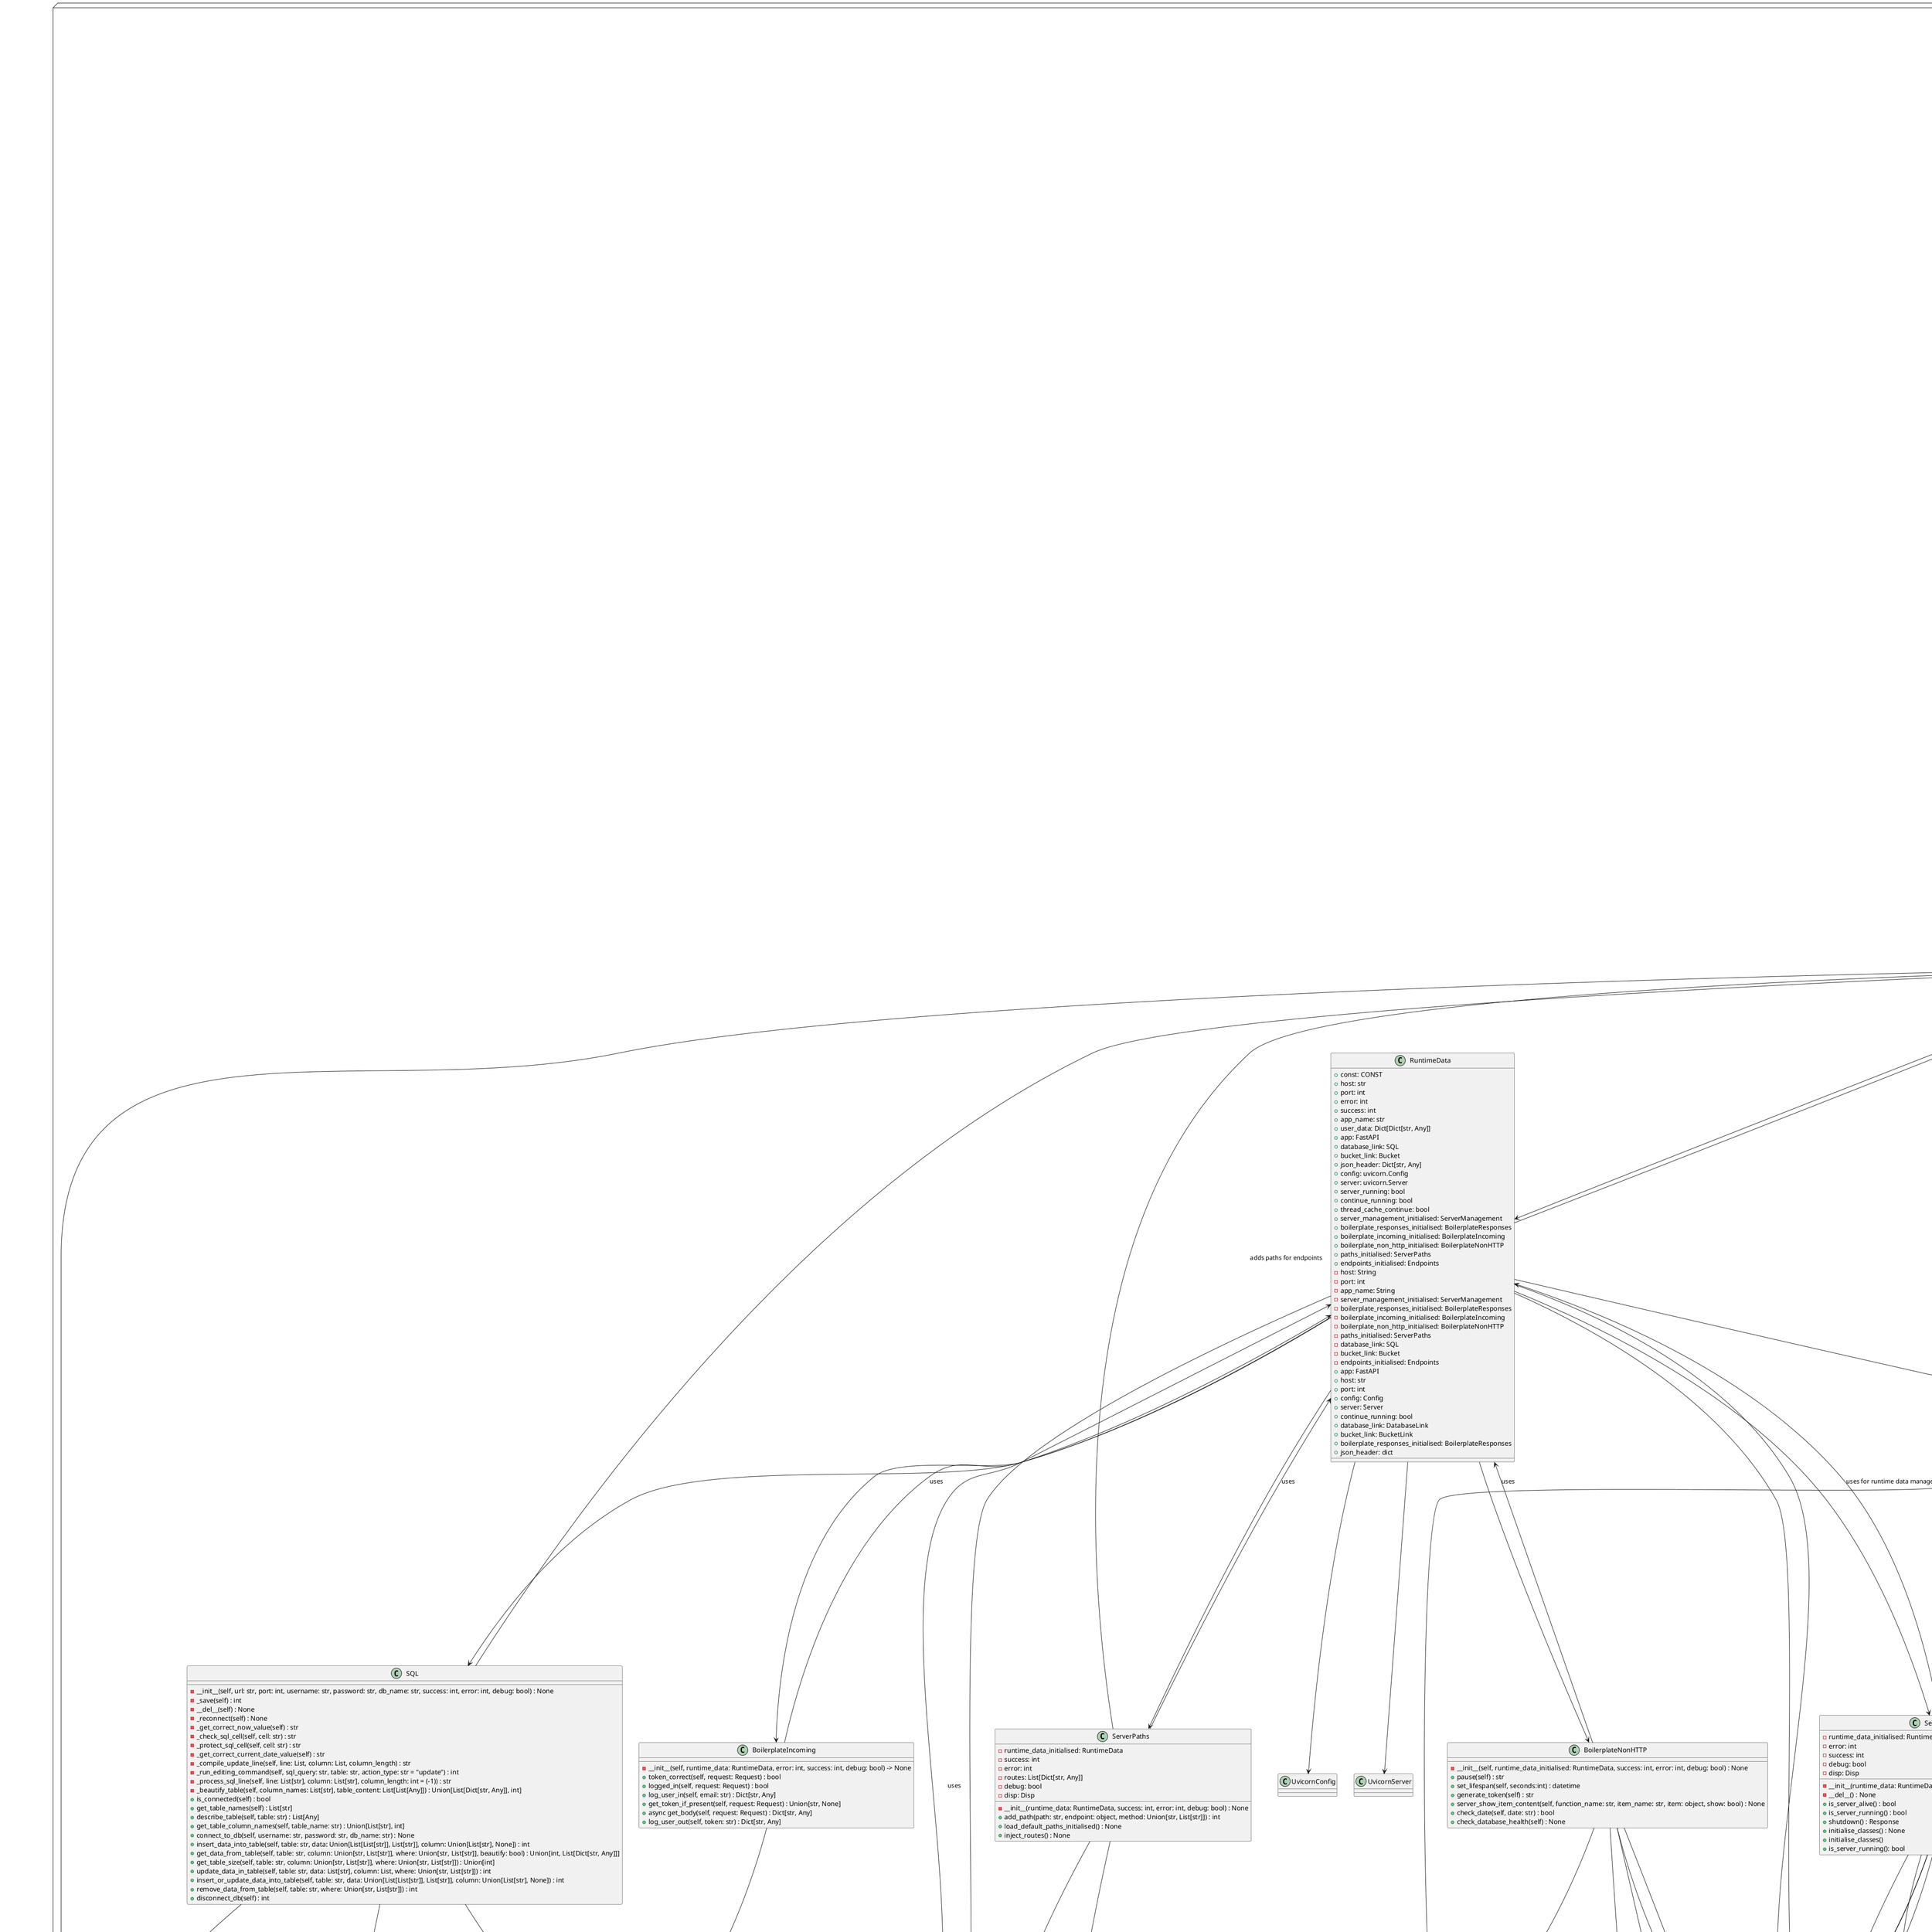 @startuml server

node "server (Backend Server)" as server {
            !define ENV <.env>
        !define TOML <config.toml>

        ' Main class to bootstrap the server in standalone mode
        class Main {
            +int argc
            +str host = "0.0.0.0"
            +int port = 5000
            +int success = 0
            +int error = 84
            +str app_name = "Area"
            +bool debug = False

            -__init__(success: int, error: int)
            +process_args(): void
            +main(): void
        }

        ' Server class used to initialize and run the server
        class Server {
            - host: String
            - port: int
            - success: int
            - error: int
            - debug: bool
            - continue_running: bool
            - disp: Disp
            - runtime_data_initialised: RuntimeData
            -__init__(host: str, port: int, success: int, error: int, app_name: str, debug: bool)
            +main(): int
            +is_running(): bool
        }

        ' The Http Codes class
        class HttpCodes {
            +authorised_statuses : List[int]
            +data_types : Dict[str, str]

            -__init__() : None
            -_check_data_type(data_type: Union[str, None]) : str
            -_check_header(header: Union[Mapping[str, str], None]) : Any
            -_process_data_content(data: Any, data_type: str) : Any
            +send_message_on_status(status: int, content: Any, content_type: str, headers: Mapping[str, str]) : Response
            +send_continue(content: Any, content_type: str, headers: Mapping[str, str]) : Response
            +switching_protocols(content: Any, content_type: str, headers: Mapping[str, str]) : Response
            +processing(content: Any, content_type: str, headers: Mapping[str, str]) : Response
            +early_hints(content: Any, content_type: str, headers: Mapping[str, str]) : Response
            +response_is_stale(content: Any, content_type: str, headers: Mapping[str, str]) : Response
            +success(content: Any, content_type: str, headers: Mapping[str, str]) : Response
            +created(content: Any, content_type: str, headers: Mapping[str, str]) : Response
            +accepted(content: Any, content_type: str, headers: Mapping[str, str]) : Response
            +non_authoritative_information(content: Any, content_type: str, headers: Mapping[str, str]) : Response
            +no_content(content: Any, content_type: str, headers: Mapping[str, str]) : Response
            +reset_content(self, content: Any, content_type: str, headers: Mapping[str, str]) : Response
            +partial_content(self, content: Any, content_type: str, headers: Mapping[str, str]) : Response
            +multi_status(self, content: Any, content_type: str, headers: Mapping[str, str]) : Response
            +already_reported(self, content: Any, content_type: str, headers: Mapping[str, str]) : Response
            +im_used(self, content: Any, content_type: str, headers: Mapping[str, str]) : Response
            +multiple_choices(self, content: Any, content_type: str, headers: Mapping[str, str]) : Response
            +moved_permanently(self, content: Any, content_type: str, headers: Mapping[str, str]) : Response
            +found(self, content: Any, content_type: str, headers: Mapping[str, str]) : Response
            +see_other(self, content: Any, content_type: str, headers: Mapping[str, str]) : Response
            +not_modified(self, content: Any, content_type: str, headers: Mapping[str, str]) : Response
            +use_proxy(self, content: Any, content_type: str, headers: Mapping[str, str]) : Response
            +switch_proxy(self, content: Any, content_type: str, headers: Mapping[str, str]) : Response
            +temporary_redirect(self, content: Any, content_type: str, headers: Mapping[str, str]) : Response
            +permanent_redirect(self, content: Any, content_type: str, headers: Mapping[str, str]) : Response
            +bad_request(self, content: Any, content_type: str, headers: Mapping[str, str]) : Response
            +unauthorized(self, content: Any, content_type: str, headers: Mapping[str, str]) : Response
            +payment_required(self, content: Any, content_type: str, headers: Mapping[str, str]) : Response
            +forbidden(self, content: Any, content_type: str, headers: Mapping[str, str]) : Response
            +not_found(self, content: Any, content_type: str, headers: Mapping[str, str]) : Response
            +method_not_allowed(self, content: Any, content_type: str, headers: Mapping[str, str]) : Response
            +not_acceptable(self, content: Any, content_type: str, headers: Mapping[str, str]) : Response
            +proxy_authentication_required(self, content: Any, content_type: str, headers: Mapping[str, str]) : Response
            +request_timeout(self, content: Any, content_type: str, headers: Mapping[str, str]) : Response
            +conflict(self, content: Any, content_type: str, headers: Mapping[str, str]) : Response
            +gone(self, content: Any, content_type: str, headers: Mapping[str, str]) : Response
            +length_required(self, content: Any, content_type: str, headers: Mapping[str, str]) : Response
            +precondition_failed(self, content: Any, content_type: str, headers: Mapping[str, str]) : Response
            +payload_too_large(self, content: Any, content_type: str, headers: Mapping[str, str]) : Response
            +uri_too_long(self, content: Any, content_type: str, headers: Mapping[str, str]) : Response
            +unsupported_media_type(self, content: Any, content_type: str, headers: Mapping[str, str]) : Response
            +range_not_satisfiable(self, content: Any, content_type: str, headers: Mapping[str, str]) : Response
            +expectation_failed(self, content: Any, content_type: str, headers: Mapping[str, str]) : Response
            +im_a_teapot(self, content: Any, content_type: str, headers: Mapping[str, str]) : Response
            +page_expired(self, content: Any, content_type: str, headers: Mapping[str, str]) : Response
            +enhance_your_calm(self, content: Any, content_type: str, headers: Mapping[str, str]) : Response
            +misdirected_request(self, content: Any, content_type: str, headers: Mapping[str, str]) : Response
            +unprocessable_entity(self, content: Any, content_type: str, headers: Mapping[str, str]) : Response
            +locked(self, content: Any, content_type: str, headers: Mapping[str, str]) : Response
            +failed_dependency(self, content: Any, content_type: str, headers: Mapping[str, str]) : Response
            +too_early(self, content: Any, content_type: str, headers: Mapping[str, str]) : Response
            +upgrade_required(self, content: Any, content_type: str, headers: Mapping[str, str]) : Response
            +precondition_required(self, content: Any, content_type: str, headers: Mapping[str, str]) : Response
            +too_mAny_requests(self, content: Any, content_type: str, headers: Mapping[str, str]) : Response
            +request_header_fields_too_large(self, content: Any, content_type: str, headers: Mapping[str, str]) : Response
            +unavailable_for_legal_reasons(self, content: Any, content_type: str, headers: Mapping[str, str]) : Response
            +invalid_token(self, content: Any, content_type: str, headers: Mapping[str, str]) : Response
            +internal_server_error(self, content: Any, content_type: str, headers: Mapping[str, str]) : Response
            +not_implemented(self, content: Any, content_type: str, headers: Mapping[str, str]) : Response
            +bad_gateway(self, content: Any, content_type: str, headers: Mapping[str, str]) : Response
            +service_unavailable(self, content: Any, content_type: str, headers: Mapping[str, str]) : Response
            +gateway_timeout(self, content: Any, content_type: str, headers: Mapping[str, str]) : Response
            +http_version_not_supported(self, content: Any, content_type: str, headers: Mapping[str, str]) : Response
            +variant_also_negotiates(self, content: Any, content_type: str, headers: Mapping[str, str]) : Response
            +insufficient_storage(self, content: Any, content_type: str, headers: Mapping[str, str]) : Response
            +loop_detected(self, content: Any, content_type: str, headers: Mapping[str, str]) : Response
            +bandwidth_limit_exceeded(self, content: Any, content_type: str, headers: Mapping[str, str]) : Response
            +not_extended(self, content: Any, content_type: str, headers: Mapping[str, str]) : Response
            +network_authentication_required(self, content: Any, content_type: str, headers: Mapping[str, str]) : Response
        }

        class PasswordHandling {
            -debug : bool
            -success : int
            -error : int
            -salt_rounds : int
            -disp : Disp

            -__init__(error: int, success: int, debug: bool) : None
            +hash_password(password: str) : str
            +check_password(password: str, password_hash: bytes) : bool
        }

        ' Define the ServerPaths class and its attributes/methods
        class ServerPaths {
            -runtime_data_initialised: RuntimeData
            -success: int
            -error: int
            -routes: List[Dict[str, Any]]
            -debug: bool
            -disp: Disp

            -__init__(runtime_data: RuntimeData, success: int, error: int, debug: bool) : None
            +add_path(path: str, endpoint: object, method: Union[str, List[str]]) : int
            +load_default_paths_initialised() : None
            +inject_routes() : None
        }

        ' Define the ServerManagement class
        class ServerManagement {
            -runtime_data_initialised: RuntimeData
            -error: int
            -success: int
            -debug: bool
            -disp: Disp

            -__init__(runtime_data: RuntimeData, error: int, success: int, debug: bool) : None
            -__del__() : None
            +is_server_alive() : bool
            +is_server_running() : bool
            +shutdown() : Response
            +initialise_classes() : None
        }

        class Endpoints {
            -__init__(runtime_data: RuntimeData, success: int, error: int, debug: bool)
            +my_test_component() : Response
            +get_welcome(request: Request) : Response
            +post_login(request: Request) : Response
            +put_register(request: Request) : Response
            +get_s3_bucket_names(request: Request) : Response
            +get_table(request: Request) : Response
            +post_stop_server(request: Request) : Response
        }

        class RuntimeData {
            +const: CONST
            +host: str
            +port: int
            +error: int
            +success: int
            +app_name: str
            +user_data: Dict[Dict[str, Any]]
            +app: FastAPI
            +database_link: SQL
            +bucket_link: Bucket
            +json_header: Dict[str, Any]
            +config: uvicorn.Config
            +server: uvicorn.Server
            +server_running: bool
            +continue_running: bool
            +thread_cache_continue: bool
            +server_management_initialised: ServerManagement
            +boilerplate_responses_initialised: BoilerplateResponses
            +boilerplate_incoming_initialised: BoilerplateIncoming
            +boilerplate_non_http_initialised: BoilerplateNonHTTP
            +paths_initialised: ServerPaths
            +endpoints_initialised: Endpoints
        }

        class Constants {
            -_get_environement_variable(environement: dotenv, variable_name: str) : str
            -_get_toml_variable(toml_conf: dict, section: str, key: str, default: Union[str, None]) : str
            +SENDER_ADDRESS: str
            +SENDER_KEY: str
            +SENDER_HOST: str
            +SENDER_PORT: int
            +DB_HOST: str
            +DB_PORT: int
            +DB_USER: str
            +DB_PASSWORD: str
            +DB_DATABASE: str
            +MINIO_HOST: str
            +MINIO_PORT: int
            +MINIO_ROOT_USER: str
            +MINIO_ROOT_PASSWORD: str
            +STARTUP_DELAY: int
            +SUCCESS: int
            +ERROR: int
            +DEBUG: bool
            +HELP_COMMANDS: Dict[str, str]
            +JSON_TITLE: str
            +JSON_MESSAGE: str
            +JSON_ERROR: str
            +JSON_RESP: str
            +JSON_LOGGED_IN: str
            +JSON_UID: str
            +JSON_HEADER_APP_NAME: str
            +JSON_HEADER_HOST: str
            +JSON_HEADER_PORT: str
            +JSON_HEADER_CHARACTER_NAME: str
            +CONTENT_TYPE: str
            +CHAR_NODE_KEY: str
            +CHAR_ACTIVE_KEY: str
            +CHAR_NAME_KEY: str
            +CHAR_UID_KEY: str
            +USERNAME_INDEX_DB: int
            +PASSWORD_INDEX_DB: int
            +FIRSTNAME_INDEX_DB: int
            +LASTNAME_INDEX_DB: int
            +BIRTHDAY_INDEX_DB: int
            +GENDER_INDEX_DB: int
            +ROLE_INDEX_DB: int
            +UD_USERNAME_KEY: str
            +UD_FIRSTNAME_KEY: str
            +UD_LASTNAME_KEY: str
            +UD_BIRTHDAY_KEY: str
            +UD_GENDER_KEY: str
            +UD_ROLE_KEY: str
            +UD_ADMIN_KEY: str
            +UD_LOGIN_TIME_KEY: str
            +UD_LOGGED_IN_KEY: str
            +PATH_KEY: str
            +ENDPOINT_KEY: str
            +METHOD_KEY: str
            +ALLOWED_METHODS: List[str]
            +REQUEST_TOKEN_KEY: str
            +REQUEST_BEARER_KEY: str
            +THREAD_CACHE_REFRESH_DELAY: int
            +UA_TOKEN_LIFESPAN: int
            +UA_EMAIL_KEY: str
            +UA_LIFESPAN_KEY: str
        }

        class RuntimeData {
            - host: String
            - port: int
            - app_name: String
            - server_management_initialised: ServerManagement
            - boilerplate_responses_initialised: BoilerplateResponses
            - boilerplate_incoming_initialised: BoilerplateIncoming
            - boilerplate_non_http_initialised: BoilerplateNonHTTP
            - paths_initialised: ServerPaths
            - database_link: SQL
            - bucket_link: Bucket
            - endpoints_initialised: Endpoints
        }

        class ServerManagement {
            + initialise_classes()
            + is_server_running(): bool
        }

        class RuntimeData {
            +app: FastAPI
            +host: str
            +port: int
            +config: Config
            +server: Server
            +continue_running: bool
            +database_link: DatabaseLink
            +bucket_link: BucketLink
            +boilerplate_responses_initialised: BoilerplateResponses
            +json_header: dict
        }

        class MailManagement {
            -success: int
            -error: int
            -debug: bool
            -sender: str
            -host: str
            -api_key: str
            -port: int
            -disp: Disp

            -__init__(error: int, success: int, debug: bool) : None
            -_send(em: EmailMessage) : int
            +send_email(receiver: str, subject: str, body: str, body_type: str) : int
            +send_email_with_attachment(receiver: str, subject: str, body: str, attachments: List[str], body_type: str) : int
            +send_email_to_multiple(receivers: List[str], subject: str, body: str, body_type: str) : int
            +send_email_with_inline_image(receiver: str, subject: str, body: str, image_path: str, body_type: str) : int
        }

        class BoilerplateNonHTTP {
            -__init__(self, runtime_data_initialised: RuntimeData, success: int, error: int, debug: bool) : None
            +pause(self) : str
            +set_lifespan(self, seconds:int) : datetime
            +generate_token(self) : str
            +server_show_item_content(self, function_name: str, item_name: str, item: object, show: bool) : None
            +check_date(self, date: str) : bool
            +check_database_health(self) : None
        }

        class BoilerplateResponses {
            -__init__(self, runtime_data: RuntimeData, debug: bool = False) : None
            +build_response_body(self, title: str, message: str, resp: Any, token: Union[str, None], error: bool) : Dict[str, Any]
            +invalid_token(self, title: str) : Response
            +not_logged_in(self, title: str) : Response
            +login_failed(self, title: str) : Response
            +insuffisant_rights(self, title: str, token: str) : Response
        }

        class BoilerplateIncoming {
            -__init__(self, runtime_data: RuntimeData, error: int, success: int, debug: bool) -> None
            +token_correct(self, request: Request) : bool
            +logged_in(self, request: Request) : bool
            +log_user_in(self, email: str) : Dict[str, Any]
            +get_token_if_present(self, request: Request) : Union[str, None]
            +async get_body(self, request: Request) : Dict[str, Any]
            +log_user_out(self, token: str) : Dict[str, Any]
        }

        class Injection {
            -__init__(self, error: int , success: int, debug: bool) : None
            -_perror(self, string: str) : None
            -_is_base64(self, string: str) : bool
            +check_if_symbol_sql_injection(self, string: Union[str, List[str]]) : bool
            +check_if_command_sql_injection(self, string: Union[str, List[str]]) : bool
            +check_if_logic_gate_sql_injection(self, string: Union[str, List[str]]) : bool
            +check_if_symbol_and_command_injection(self, string: Union[str, List[str]]) : bool
            +check_if_symbol_and_logic_gate_injection(self, string: Union[str, List[str]]) : bool
            +check_if_command_and_logic_gate_injection(self, string: Union[str, List[str]]) : bool
            +check_if_sql_injection(self, string: Union[str, List[str]]) : bool
            +check_if_injections_in_strings(self, array_of_strings: Union[str, List[str], List[List[str]]]) : bool
            +run_test(self, title: str, array: List[str], function: object, expected_response: bool, global_status: int) : int
            +test_injection_class(self) -> int
        }

        class SQL {
            -__init__(self, url: str, port: int, username: str, password: str, db_name: str, success: int, error: int, debug: bool) : None
            -_save(self) : int
            -__del__(self) : None
            -_reconnect(self) : None
            -_get_correct_now_value(self) : str
            -_check_sql_cell(self, cell: str) : str
            -_protect_sql_cell(self, cell: str) : str
            -_get_correct_current_date_value(self) : str
            -_compile_update_line(self, line: List, column: List, column_length) : str
            -_run_editing_command(self, sql_query: str, table: str, action_type: str = "update") : int
            -_process_sql_line(self, line: List[str], column: List[str], column_length: int = (-1)) : str
            -_beautify_table(self, column_names: List[str], table_content: List[List[Any]]) : Union[List[Dict[str, Any]], int]
            +is_connected(self) : bool
            +get_table_names(self) : List[str]
            +describe_table(self, table: str) : List[Any]
            +get_table_column_names(self, table_name: str) : Union[List[str], int]
            +connect_to_db(self, username: str, password: str, db_name: str) : None
            +insert_data_into_table(self, table: str, data: Union[List[List[str]], List[str]], column: Union[List[str], None]) : int
            +get_data_from_table(self, table: str, column: Union[str, List[str]], where: Union[str, List[str]], beautify: bool) : Union[int, List[Dict[str, Any]]]
            +get_table_size(self, table: str, column: Union[str, List[str]], where: Union[str, List[str]]) : Union[int]
            +update_data_in_table(self, table: str, data: List[str], column: List, where: Union[str, List[str]]) : int
            +insert_or_update_data_into_table(self, table: str, data: Union[List[List[str]], List[str]], column: Union[List[str], None]) : int
            +remove_data_from_table(self, table: str, where: Union[str, List[str]]) : int
            +disconnect_db(self) : int
        }

        class Bucket {
            -__init__(self, error: int, success: int, debug: bool) : None
            +connect(self) : int
            +is_connected(self) : bool
            +disconnect(self) : int
            +get_bucket_names(self) : Union[List[str], int]
            +create_bucket(self, bucket_name: str) : int
            +upload_file(self, bucket_name: str, file_path: str, key_name: Optional[str]) : int
            +download_file(self, bucket_name: str, key_name: str, destination_path: str) : int
            +delete_file(self, bucket_name: str, key_name: str) : int
            +delete_bucket(self, bucket_name: str) : int
            +get_bucket_files(self, bucket_name: str) : Union[List[str], int]
            +get_bucket_file(self, bucket_name: str, key_name: str) : Union[Dict[str, Any], int]
        }

        ' Define the components module
        package "components" {
            class re <<imported>>
            class HCI <<imported>>
            class uuid <<imported>>
            class boto3 <<imported>>
            class CONST <<imported>>
            class IDISP <<imported>>
            class base64 <<imported>>
            class mariadb <<imported>>
            class datetime <<imported>>
            class timedelta <<imported>>
            class TOMLConfig <<imported>>
            package botocore {
                class client <<imported>>
                class exceptions <<imported>>
            }
            class Environment {
                +dotenv
                +ENV: Dict[str, str]
            }
            package "ssl" {
                class SSLContext {
                    +create_default_context() : SSLContext
                }
            }
            package "smtplib" {
                class SMTP_SSL {
                    +login(username: str, password: str) : None
                    +send_message(em: EmailMessage) : None
                }
            }
            package "email" {
                class EmailMessage {
                    +add_alternative(body: str, subtype: str) : None
                    +set_content(body: str) : None
                    +add_related(data: bytes, maintype: str, subtype: str, cid: str) : None
                    +add_attachment(data: bytes, maintype: str, subtype: str, filename: str) : None
                }
                
                class encoders {
                    +encode_base64(part: MIMEBase) : None
                }
                
                class MIMEBase {
                    +set_payload(data: bytes) : None
                    +add_header(key: str, value: str) : None
                }
                
                class make_msgid
            }
            package "display_tty" {
                class Disp {
                    +log_debug(msg: str, title:str) : None
                    +log_info(msg: str, title:str) : None
                    +log_warning(msg: str, title:str): None
                    +log_error(msg: str, title:str) : None
                    +log_critical(msg: str, title:str) : None
                }
                TOML_CONF : const
                FILE_DESCRIPTOR : const
                SAVE_TO_FILE : const
                FILE_NAME : const
                TOML_CONF --> Disp : uses
                FILE_DESCRIPTOR --> Disp: uses
                SAVE_TO_FILE --> Disp: uses
                FILE_NAME --> Disp: uses
            }
            ' Define external components/modules
            package "fastapi" {
                class FastAPI {
                    +add_middleware() : None
                }
                
                class Response
            }

            package "uvicorn" {
                class Config {
                    +__init__(app: FastAPI, host: str, port: int) : None
                }
                
                class Server {
                    +handle_exit(sig: signal, frame: None) : None
                }
            }

            package "signal" {
                class signal {
                    +SIGTERM
                }
            }

            package "bcrypt" {
                class bcrypt <<imported>> {
                    +gensalt(rounds: int) : bytes
                    +hashpw(password: bytes, salt: bytes) : bytes
                    +checkpw(password: bytes, password_hash: bytes) : bool
                }
            }

        }

        ' Relationships between components
        ServerPaths --> RuntimeData : uses
        ServerPaths --> components.display_tty.Disp : logs information
        ServerPaths --> "0..*" Endpoints : adds paths for endpoints
        ServerPaths --> ALLOWED_METHODS : checks allowed methods
        PasswordHandling --> components.display_tty.Disp : uses
        PasswordHandling --> components.bcrypt.bcrypt : hashes and checks passwords
        MailManagement --> EmailMessage : uses for email handling
        MailManagement --> SMTP_SSL : uses for email sending
        MailManagement --> SSLContext : uses for secure connections
        MailManagement --> components.display_tty.Disp : uses for logging
        MailManagement --> Constants : uses for email configuration
        MailManagement --> encoders : uses for encoding attachments
        MailManagement --> components.MIMEBase : handles email attachments
        MailManagement --> make_msgid : generates inline image CID
        ServerManagement --> RuntimeData : uses for runtime data management
        ServerManagement --> components.display_tty.Disp : uses for logging
        ServerManagement --> components.fastapi.FastAPI : initialises FastAPI app
        ServerManagement --> components.uvicorn.CORSMiddleware : sets up CORS policies
        ServerManagement --> components.uvicorn.Config : creates Uvicorn config
        ServerManagement --> components.uvicorn.Server : manages Uvicorn server operations
        ServerManagement --> components.signal.signal : uses signal handling for server shutdown
        ServerManagement --> DatabaseLink : disconnects database during shutdown
        ServerManagement --> BucketLink : disconnects bucket during shutdown
        ServerManagement --> BoilerplateResponses : builds shutdown response body
        ServerManagement --> HCI : sends success response for shutdown
        PasswordHandling --> Endpoints
        components.display_tty.Disp --> Endpoints
        Endpoints --> RuntimeData
        Endpoints --> HCI
        Endpoints --> CONST
        Endpoints --> components.display_tty.Disp
        SQL --> Endpoints
        Bucket --> Endpoints
        Server --> Endpoints
        Incoming --> Endpoints
        Responses --> Endpoints
        RuntimeData --> components.CONST
        RuntimeData --> SQL
        RuntimeData --> Bucket
        RuntimeData --> components.fastapi.FastAPI
        RuntimeData --> UvicornConfig
        RuntimeData --> UvicornServer
        RuntimeData --> ServerManagement
        RuntimeData --> BoilerplateIncoming
        RuntimeData --> BoilerplateNonHTTP
        RuntimeData --> BoilerplateResponses
        RuntimeData --> ServerPaths
        RuntimeData --> Endpoints
        Constants --> Environment : Uses ENV variables
        Constants --> TOMLConfig : Loads config.toml data
        Constants --> IDISP : Logs warnings
        Environment --> components.dotenv : Loads .env
        TOMLConfig --> components.toml : Loads toml file
        components.IDISP --> components.Logger : Logs application-level messages
        Constants --> components.CONST: Initialised version
        BoilerplateNonHTTP --> components.re: uses
        BoilerplateNonHTTP --> components.uuid: uses
        BoilerplateNonHTTP --> components.datetime: uses
        BoilerplateNonHTTP --> components.timedelta: uses
        BoilerplateNonHTTP --> RuntimeData: uses
        BoilerplateNonHTTP --> components.display_tty.Disp: uses for logging
        BoilerplateResponses --> HCI: uses
        BoilerplateResponses --> RuntimeData: uses
        BoilerplateResponses --> components.display_tty.Disp: uses for logging
        BoilerplateIncoming --> RuntimeData: uses
        BoilerplateIncoming --> components.display_tty.Disp: uses for logging
        Injection --> base64: uses
        Injection --> components.Disp: uses
        SQL --> Injection: uses
        SQL --> components.mariadb: uses
        SQL --> components.display_tty.Disp: uses for logging
        Bucket --> components.boto3: users
        Bucket --> components.botocore.client: uses
        Bucket --> components.botocore.exceptions: uses
        Bucket --> components.display_tty.Disp: uses for logging
        Bucket --> components.CONST: uses


        ' Relationships between components
        HttpCodes -- Response : uses
        HttpCodes <-- HCI : instantiates
        HttpCodes --> Server : part of server structure

        ' Relationships between the classes and files
        Main --> Server : uses
        Main --> CONST : uses

        ' External interactions (argument processing)
        Main --> "sys" : argv, exit
}

@enduml
